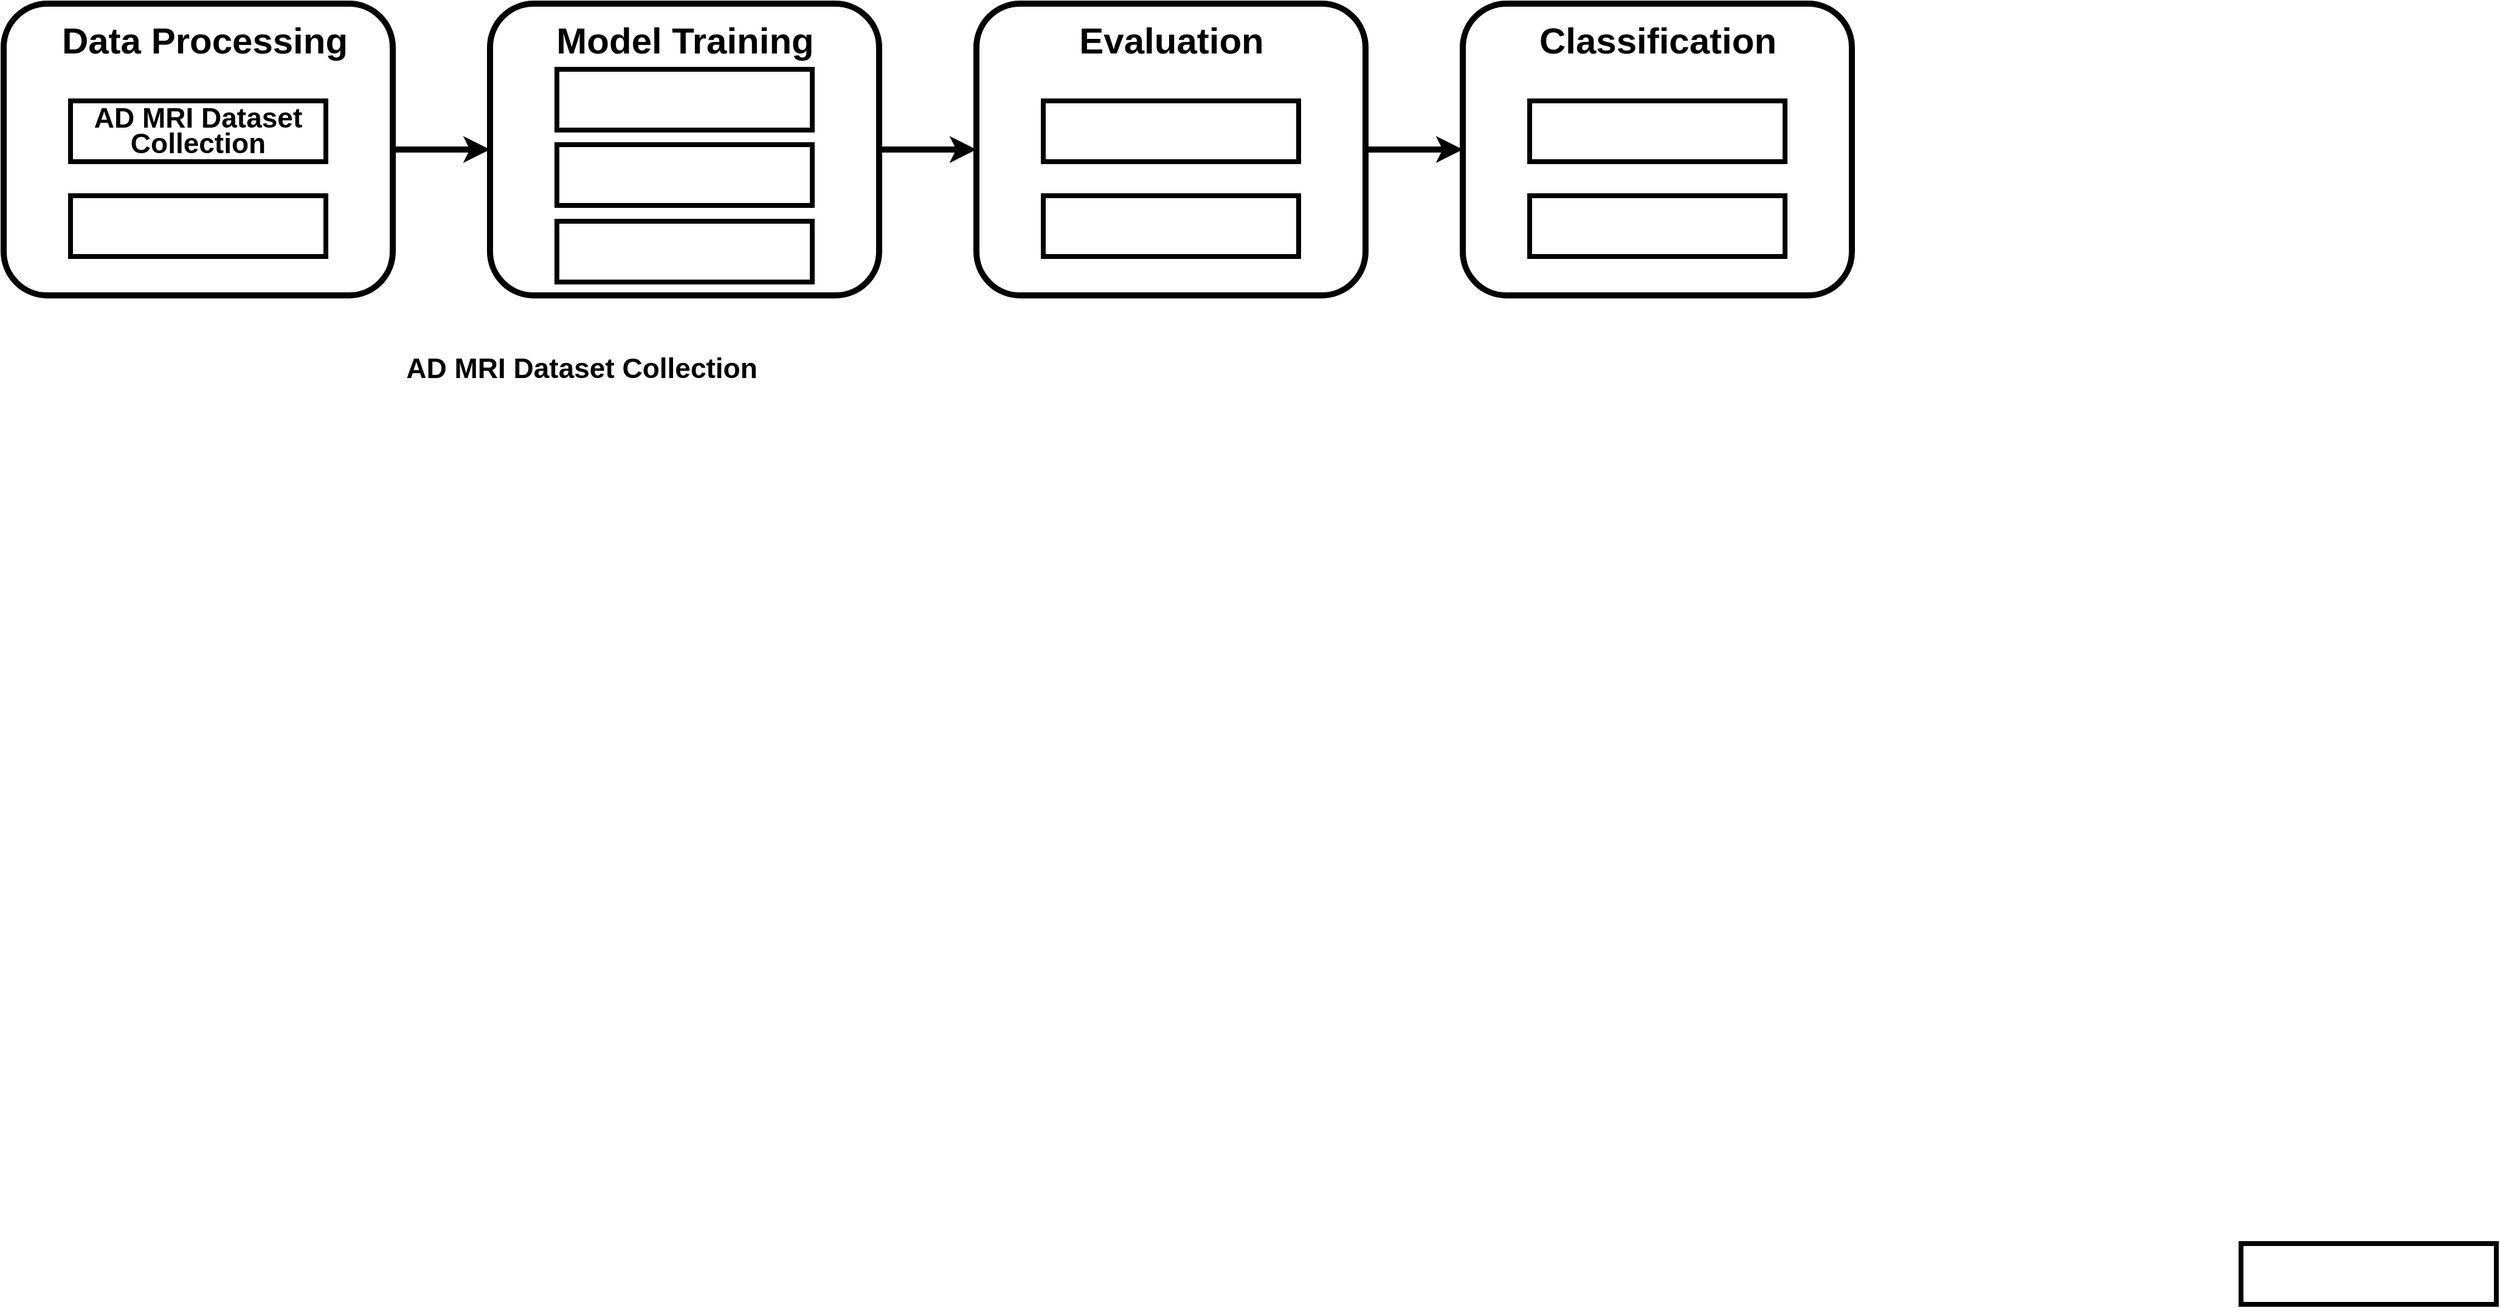 <mxfile version="26.0.6">
  <diagram name="Page-1" id="AMMX74SXT132V9Bjp2_u">
    <mxGraphModel dx="1822" dy="965" grid="1" gridSize="10" guides="1" tooltips="1" connect="1" arrows="1" fold="1" page="1" pageScale="1" pageWidth="850" pageHeight="1100" math="0" shadow="0">
      <root>
        <mxCell id="0" />
        <mxCell id="1" parent="0" />
        <mxCell id="P2rHFdFhp7oHI_E9-yyc-8" style="edgeStyle=orthogonalEdgeStyle;rounded=0;orthogonalLoop=1;jettySize=auto;html=1;exitX=1;exitY=0.5;exitDx=0;exitDy=0;entryX=0;entryY=0.5;entryDx=0;entryDy=0;strokeWidth=5;" edge="1" parent="1" source="P2rHFdFhp7oHI_E9-yyc-1" target="P2rHFdFhp7oHI_E9-yyc-4">
          <mxGeometry relative="1" as="geometry" />
        </mxCell>
        <mxCell id="P2rHFdFhp7oHI_E9-yyc-1" value="" style="rounded=1;whiteSpace=wrap;html=1;gradientColor=none;fillColor=default;fontStyle=1;strokeWidth=5;shadow=0;glass=0;" vertex="1" parent="1">
          <mxGeometry x="40" y="80" width="320" height="240" as="geometry" />
        </mxCell>
        <mxCell id="P2rHFdFhp7oHI_E9-yyc-9" style="edgeStyle=orthogonalEdgeStyle;rounded=0;orthogonalLoop=1;jettySize=auto;html=1;exitX=1;exitY=0.5;exitDx=0;exitDy=0;entryX=0;entryY=0.5;entryDx=0;entryDy=0;strokeWidth=5;" edge="1" parent="1" source="P2rHFdFhp7oHI_E9-yyc-4" target="P2rHFdFhp7oHI_E9-yyc-5">
          <mxGeometry relative="1" as="geometry" />
        </mxCell>
        <mxCell id="P2rHFdFhp7oHI_E9-yyc-4" value="" style="rounded=1;whiteSpace=wrap;html=1;gradientColor=none;fillColor=default;fontStyle=1;strokeWidth=5;" vertex="1" parent="1">
          <mxGeometry x="440" y="80" width="320" height="240" as="geometry" />
        </mxCell>
        <mxCell id="P2rHFdFhp7oHI_E9-yyc-10" style="edgeStyle=orthogonalEdgeStyle;rounded=0;orthogonalLoop=1;jettySize=auto;html=1;exitX=1;exitY=0.5;exitDx=0;exitDy=0;entryX=0;entryY=0.5;entryDx=0;entryDy=0;strokeWidth=5;" edge="1" parent="1" source="P2rHFdFhp7oHI_E9-yyc-5" target="P2rHFdFhp7oHI_E9-yyc-6">
          <mxGeometry relative="1" as="geometry" />
        </mxCell>
        <mxCell id="P2rHFdFhp7oHI_E9-yyc-5" value="" style="rounded=1;whiteSpace=wrap;html=1;gradientColor=none;fillColor=default;fontStyle=1;strokeWidth=5;" vertex="1" parent="1">
          <mxGeometry x="840" y="80" width="320" height="240" as="geometry" />
        </mxCell>
        <mxCell id="P2rHFdFhp7oHI_E9-yyc-6" value="" style="rounded=1;whiteSpace=wrap;html=1;gradientColor=none;fillColor=default;fontStyle=1;strokeWidth=5;" vertex="1" parent="1">
          <mxGeometry x="1240" y="80" width="320" height="240" as="geometry" />
        </mxCell>
        <mxCell id="P2rHFdFhp7oHI_E9-yyc-11" value="&lt;b style=&quot;background-color: transparent; color: light-dark(rgb(0, 0, 0), rgb(255, 255, 255)); text-wrap-mode: nowrap;&quot;&gt;&lt;font style=&quot;font-size: 23px; line-height: 80%;&quot;&gt;AD MRI Dataset Collection&lt;/font&gt;&lt;/b&gt;" style="html=1;dashed=0;whiteSpace=wrap;strokeWidth=4;" vertex="1" parent="1">
          <mxGeometry x="95" y="160" width="210" height="50" as="geometry" />
        </mxCell>
        <mxCell id="P2rHFdFhp7oHI_E9-yyc-12" value="" style="html=1;dashed=0;whiteSpace=wrap;strokeWidth=4;" vertex="1" parent="1">
          <mxGeometry x="95" y="238" width="210" height="50" as="geometry" />
        </mxCell>
        <mxCell id="P2rHFdFhp7oHI_E9-yyc-13" value="&lt;font style=&quot;font-size: 30px;&quot;&gt;Data Processing&lt;/font&gt;" style="text;html=1;align=center;verticalAlign=middle;resizable=0;points=[];autosize=1;strokeColor=none;fillColor=none;fontStyle=1;fontSize=24;" vertex="1" parent="1">
          <mxGeometry x="85" y="85" width="240" height="50" as="geometry" />
        </mxCell>
        <mxCell id="P2rHFdFhp7oHI_E9-yyc-14" value="&lt;font style=&quot;font-size: 30px;&quot;&gt;Model Training&lt;/font&gt;" style="text;html=1;align=center;verticalAlign=middle;resizable=0;points=[];autosize=1;strokeColor=none;fillColor=none;fontStyle=1;fontSize=24;" vertex="1" parent="1">
          <mxGeometry x="490" y="85" width="220" height="50" as="geometry" />
        </mxCell>
        <mxCell id="P2rHFdFhp7oHI_E9-yyc-15" value="&lt;font style=&quot;font-size: 30px;&quot;&gt;Evaluation&lt;/font&gt;" style="text;html=1;align=center;verticalAlign=middle;resizable=0;points=[];autosize=1;strokeColor=none;fillColor=none;fontStyle=1;fontSize=24;" vertex="1" parent="1">
          <mxGeometry x="920" y="85" width="160" height="50" as="geometry" />
        </mxCell>
        <mxCell id="P2rHFdFhp7oHI_E9-yyc-16" value="&lt;font style=&quot;font-size: 30px;&quot;&gt;Classification&lt;/font&gt;" style="text;html=1;align=center;verticalAlign=middle;resizable=0;points=[];autosize=1;strokeColor=none;fillColor=none;fontStyle=1;fontSize=24;" vertex="1" parent="1">
          <mxGeometry x="1300" y="85" width="200" height="50" as="geometry" />
        </mxCell>
        <mxCell id="P2rHFdFhp7oHI_E9-yyc-17" value="" style="html=1;dashed=0;whiteSpace=wrap;strokeWidth=4;" vertex="1" parent="1">
          <mxGeometry x="895" y="160" width="210" height="50" as="geometry" />
        </mxCell>
        <mxCell id="P2rHFdFhp7oHI_E9-yyc-18" value="" style="html=1;dashed=0;whiteSpace=wrap;strokeWidth=4;" vertex="1" parent="1">
          <mxGeometry x="895" y="238" width="210" height="50" as="geometry" />
        </mxCell>
        <mxCell id="P2rHFdFhp7oHI_E9-yyc-19" value="" style="html=1;dashed=0;whiteSpace=wrap;strokeWidth=4;" vertex="1" parent="1">
          <mxGeometry x="1295" y="160" width="210" height="50" as="geometry" />
        </mxCell>
        <mxCell id="P2rHFdFhp7oHI_E9-yyc-20" value="" style="html=1;dashed=0;whiteSpace=wrap;strokeWidth=4;" vertex="1" parent="1">
          <mxGeometry x="1295" y="238" width="210" height="50" as="geometry" />
        </mxCell>
        <mxCell id="P2rHFdFhp7oHI_E9-yyc-21" value="" style="html=1;dashed=0;whiteSpace=wrap;strokeWidth=4;" vertex="1" parent="1">
          <mxGeometry x="495" y="259" width="210" height="50" as="geometry" />
        </mxCell>
        <mxCell id="P2rHFdFhp7oHI_E9-yyc-22" value="" style="html=1;dashed=0;whiteSpace=wrap;strokeWidth=4;" vertex="1" parent="1">
          <mxGeometry x="1880" y="1100" width="210" height="50" as="geometry" />
        </mxCell>
        <mxCell id="P2rHFdFhp7oHI_E9-yyc-23" value="" style="html=1;dashed=0;whiteSpace=wrap;strokeWidth=4;" vertex="1" parent="1">
          <mxGeometry x="495" y="196" width="210" height="50" as="geometry" />
        </mxCell>
        <mxCell id="P2rHFdFhp7oHI_E9-yyc-24" value="" style="html=1;dashed=0;whiteSpace=wrap;strokeWidth=4;" vertex="1" parent="1">
          <mxGeometry x="495" y="134" width="210" height="50" as="geometry" />
        </mxCell>
        <mxCell id="P2rHFdFhp7oHI_E9-yyc-25" value="&lt;b&gt;&lt;font style=&quot;font-size: 23px;&quot;&gt;AD MRI Dataset Collection&lt;/font&gt;&lt;/b&gt;" style="text;html=1;align=center;verticalAlign=middle;resizable=0;points=[];autosize=1;strokeColor=none;fillColor=none;rotation=0;" vertex="1" parent="1">
          <mxGeometry x="360" y="360" width="310" height="40" as="geometry" />
        </mxCell>
      </root>
    </mxGraphModel>
  </diagram>
</mxfile>

